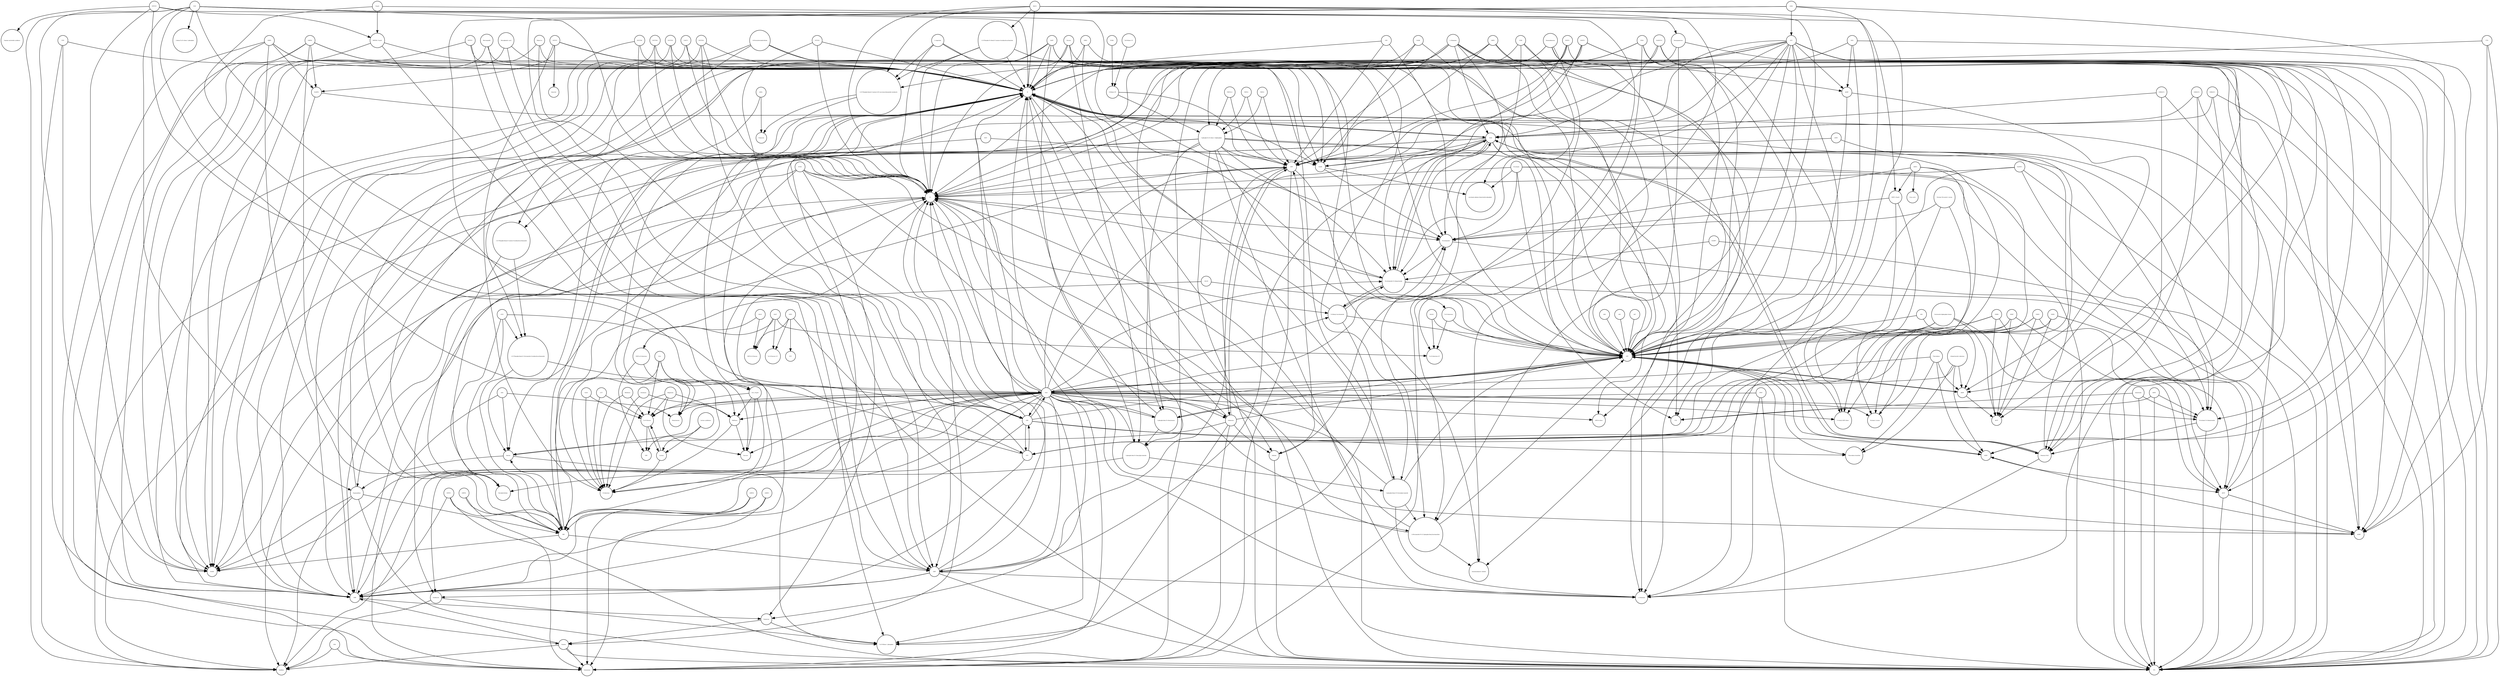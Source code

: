 strict digraph  {
IMPDH2 [annotation="", bipartite=0, cls=macromolecule, fontsize=4, label=IMPDH2, shape=circle];
"Guanine nucleotide synthesis" [annotation=urn_miriam_pubmed_1969416, bipartite=0, cls=phenotype, fontsize=4, label="Guanine nucleotide synthesis", shape=circle];
SIRT5 [annotation=urn_miriam_pubmed_17694089, bipartite=0, cls=macromolecule, fontsize=4, label=SIRT5, shape=circle];
"Urea cycle" [annotation="", bipartite=0, cls=phenotype, fontsize=4, label="Urea cycle", shape=circle];
"D-Ribose 5P" [annotation="urn_miriam_obo.chebi_CHEBI%3A78679|urn_miriam_pubchem.compound_439167", bipartite=0, cls="simple chemical", fontsize=4, label="D-Ribose 5P", shape=circle];
ENTPD4 [annotation="", bipartite=0, cls=macromolecule, fontsize=4, label=ENTPD4, shape=circle];
DCK [annotation="", bipartite=0, cls=macromolecule, fontsize=4, label=DCK, shape=circle];
GALM [annotation="", bipartite=0, cls=macromolecule, fontsize=4, label=GALM, shape=circle];
PRPS1L1 [annotation="", bipartite=0, cls=macromolecule, fontsize=4, label=PRPS1L1, shape=circle];
H [annotation="urn_miriam_obo.chebi_CHEBI%3A24636|urn_miriam_pubchem.compound_1038", bipartite=0, cls="simple chemical", fontsize=4, label=H, shape=circle];
"nicotinate-adenine dinucleotide phosphate" [annotation="urn_miriam_obo.chebi_CHEBI%3A75967|urn_miriam_pubchem.compound_71768143", bipartite=0, cls="simple chemical", fontsize=4, label="nicotinate-adenine dinucleotide phosphate", shape=circle];
UDP [annotation="urn_miriam_obo.chebi_CHEBI%3A17659|urn_miriam_pubchem.compound_6031", bipartite=0, cls="simple chemical", fontsize=4, label=UDP, shape=circle];
NAMPT [annotation="", bipartite=0, cls=macromolecule, fontsize=4, label=NAMPT, shape=circle];
Deoxyadenosine [annotation="urn_miriam_obo.chebi_CHEBI%3A17256|urn_miriam_pubchem.compound_13730", bipartite=0, cls="simple chemical", fontsize=4, label=Deoxyadenosine, shape=circle];
CD38 [annotation=urn_miriam_pubmed_16690024, bipartite=0, cls=macromolecule, fontsize=4, label=CD38, shape=circle];
Nicotinamide [annotation="urn_miriam_obo.chebi_CHEBI%3A17154|urn_miriam_pubchem.compound_936", bipartite=0, cls="simple chemical", fontsize=4, label=Nicotinamide, shape=circle];
"10-Formyltetrahydrofolate" [annotation="urn_miriam_obo.chebi_CHEBI%3A15637|urn_miriam_pubchem.compound_135450591", bipartite=0, cls="simple chemical", fontsize=4, label="10-Formyltetrahydrofolate", shape=circle];
dADP [annotation="urn_miriam_obo.chebi_CHEBI%3A16174|urn_miriam_pubchem.compound_188966", bipartite=0, cls="simple chemical", fontsize=4, label=dADP, shape=circle];
"O-Acetyl-ADP-ribose" [annotation="urn_miriam_obo.chebi_CHEBI%3A76279|urn_miriam_pubchem.compound_72193709", bipartite=0, cls="simple chemical", fontsize=4, label="O-Acetyl-ADP-ribose", shape=circle];
ENTPD5 [annotation="", bipartite=0, cls=macromolecule, fontsize=4, label=ENTPD5, shape=circle];
ADA [annotation="", bipartite=0, cls=macromolecule, fontsize=4, label=ADA, shape=circle];
ITPA [annotation="", bipartite=0, cls=macromolecule, fontsize=4, label=ITPA, shape=circle];
IMPDH2_Nsp14 [annotation="", bipartite=0, cls=complex, fontsize=4, label=IMPDH2_Nsp14, shape=circle];
Xanthosine [annotation="urn_miriam_obo.chebi_CHEBI%3A18107|urn_miriam_pubchem.compound_64959", bipartite=0, cls="simple chemical", fontsize=4, label=Xanthosine, shape=circle];
"UDP-Î±-D-Glucose" [annotation="urn_miriam_obo.chebi_CHEBI%3A46229|urn_miriam_pubchem.compound_8629", bipartite=0, cls="simple chemical", fontsize=4, label="UDP-Î±-D-Glucose", shape=circle];
"Î±-D-Galactose-1P" [annotation="urn_miriam_obo.chebi_CHEBI%3A17973|urn_miriam_pubchem.compound_123912", bipartite=0, cls="simple chemical", fontsize=4, label="Î±-D-Galactose-1P", shape=circle];
NMNAT3 [annotation=urn_miriam_pubmed_17402747, bipartite=0, cls=macromolecule, fontsize=4, label=NMNAT3, shape=circle];
PFAS [annotation="", bipartite=0, cls=macromolecule, fontsize=4, label=PFAS, shape=circle];
NME3 [annotation="", bipartite=0, cls=macromolecule, fontsize=4, label=NME3, shape=circle];
"1-(5'-Phosphoribosyl)-5-amino-4-(N-succinocarboxamide)-imidazole" [annotation="urn_miriam_obo.chebi_CHEBI%3A18319|urn_miriam_pubchem.compound_160666", bipartite=0, cls="simple chemical", fontsize=4, label="1-(5'-Phosphoribosyl)-5-amino-4-(N-succinocarboxamide)-imidazole", shape=circle];
GMPR2 [annotation="", bipartite=0, cls=macromolecule, fontsize=4, label=GMPR2, shape=circle];
NRK1 [annotation="", bipartite=0, cls=macromolecule, fontsize=4, label=NRK1, shape=circle];
PNP [annotation="", bipartite=0, cls=macromolecule, fontsize=4, label=PNP, shape=circle];
NME5 [annotation="", bipartite=0, cls=macromolecule, fontsize=4, label=NME5, shape=circle];
H2O [annotation="urn_miriam_obo.chebi_CHEBI%3A15377|urn_miriam_pubchem.compound_962", bipartite=0, cls="simple chemical", fontsize=4, label=H2O, shape=circle];
ATIC [annotation="", bipartite=0, cls=macromolecule, fontsize=4, label=ATIC, shape=circle];
"ribonucleoside reductase" [annotation="", bipartite=0, cls=complex, fontsize=4, label="ribonucleoside reductase", shape=circle];
"2-(Formamido)-N1-(5'-phosphoribosyl)acetamidine" [annotation="urn_miriam_pubchem.compound_5462266", bipartite=0, cls="simple chemical", fontsize=4, label="2-(Formamido)-N1-(5'-phosphoribosyl)acetamidine", shape=circle];
AK8 [annotation="", bipartite=0, cls=macromolecule, fontsize=4, label=AK8, shape=circle];
NT5E [annotation=urn_miriam_pubmed_2848759, bipartite=0, cls=macromolecule, fontsize=4, label=NT5E, shape=circle];
Guanine [annotation="urn_miriam_obo.chebi_CHEBI%3A16235|urn_miriam_pubchem.compound_135398634", bipartite=0, cls="simple chemical", fontsize=4, label=Guanine, shape=circle];
ATP [annotation="urn_miriam_obo.chebi_CHEBI%3A15422|urn_miriam_pubchem.compound_5957", bipartite=0, cls="simple chemical", fontsize=4, label=ATP, shape=circle];
Quinolinate [annotation="urn_miriam_obo.chebi_CHEBI%3A16675|urn_miriam_pubchem.compound_1066", bipartite=0, cls="simple chemical", fontsize=4, label=Quinolinate, shape=circle];
ADSL [annotation="", bipartite=0, cls=macromolecule, fontsize=4, label=ADSL, shape=circle];
Nicotinate [annotation="urn_miriam_obo.chebi_CHEBI%3A32544|urn_miriam_pubchem.compound_937", bipartite=0, cls="simple chemical", fontsize=4, label=Nicotinate, shape=circle];
AMPD3 [annotation="", bipartite=0, cls=macromolecule, fontsize=4, label=AMPD3, shape=circle];
HPRT1 [annotation="", bipartite=0, cls=macromolecule, fontsize=4, label=HPRT1, shape=circle];
GDP [annotation="urn_miriam_obo.chebi_CHEBI%3A17552|urn_miriam_pubchem.compound_135398619", bipartite=0, cls="simple chemical", fontsize=4, label=GDP, shape=circle];
"ADP-D-ribose" [annotation="urn_miriam_obo.chebi_CHEBI%3A16960|urn_miriam_pubchem.compound_33576", bipartite=0, cls="simple chemical", fontsize=4, label="ADP-D-ribose", shape=circle];
NADK [annotation="", bipartite=0, cls=macromolecule, fontsize=4, label=NADK, shape=circle];
"Î±-D-Ribose 1-phosphate" [annotation="urn_miriam_obo.chebi_CHEBI%3A16300|urn_miriam_pubchem.compound_439236", bipartite=0, cls="simple chemical", fontsize=4, label="Î±-D-Ribose 1-phosphate", shape=circle];
Pi [annotation="urn_miriam_obo.chebi_CHEBI%3A18367|urn_miriam_pubchem.compound_1061", bipartite=0, cls="simple chemical", fontsize=4, label=Pi, shape=circle];
AK1 [annotation="", bipartite=0, cls=macromolecule, fontsize=4, label=AK1, shape=circle];
NAD [annotation="urn_miriam_obo.chebi_CHEBI%3A15846|urn_miriam_pubchem.compound_5892", bipartite=0, cls="simple chemical", fontsize=4, label=NAD, shape=circle];
GLA_Nsp14 [annotation="", bipartite=0, cls=complex, fontsize=4, label=GLA_Nsp14, shape=circle];
GUK1 [annotation=urn_miriam_pubmed_8663313, bipartite=0, cls=macromolecule, fontsize=4, label=GUK1, shape=circle];
"Nicotinate D-ribonucleotide" [annotation="urn_miriam_obo.chebi_CHEBI%3A15763|urn_miriam_pubchem.compound_121992", bipartite=0, cls="simple chemical", fontsize=4, label="Nicotinate D-ribonucleotide", shape=circle];
Inosine [annotation="urn_miriam_obo.chebi_CHEBI%3A17596|urn_miriam_pubchem.compound_35398641", bipartite=0, cls="simple chemical", fontsize=4, label=Inosine, shape=circle];
NADP [annotation="urn_miriam_obo.chebi_CHEBI%3A18009|urn_miriam_pubchem.compound_5886", bipartite=0, cls="simple chemical", fontsize=4, label=NADP, shape=circle];
"Nicotinamide D-ribonucleotide" [annotation="urn_miriam_obo.chebi_CHEBI%3A16171|urn_miriam_pubchem.compound_14180", bipartite=0, cls="simple chemical", fontsize=4, label="Nicotinamide D-ribonucleotide", shape=circle];
UGP2 [annotation="", bipartite=0, cls=macromolecule, fontsize=4, label=UGP2, shape=circle];
"Histone-L-lysine" [annotation="urn_miriam_obo.chebi_CHEBI%3A5738|urn_miriam_pubchem.substance_5447|urn_miriam_pubchem.substance_223439948", bipartite=0, cls="simple chemical", fontsize=4, label="Histone-L-lysine", shape=circle];
NNT [annotation="", bipartite=0, cls=macromolecule, fontsize=4, label=NNT, shape=circle];
IMPDH1 [annotation="", bipartite=0, cls=macromolecule, fontsize=4, label=IMPDH1, shape=circle];
AK5 [annotation="", bipartite=0, cls=macromolecule, fontsize=4, label=AK5, shape=circle];
UTP [annotation="urn_miriam_obo.chebi_CHEBI%3A15713|urn_miriam_pubchem.compound_6133", bipartite=0, cls="simple chemical", fontsize=4, label=UTP, shape=circle];
"D-Galactose" [annotation="urn_miriam_obo.chebi_CHEBI%3A27667|urn_miriam_pubchem.compound_439353", bipartite=0, cls="simple chemical", fontsize=4, label="D-Galactose", shape=circle];
NADSYN1 [annotation=urn_miriam_pubmed_12547821, bipartite=0, cls=macromolecule, fontsize=4, label=NADSYN1, shape=circle];
Merimepodib [annotation="urn_miriam_pubmed_10878288|urn_miriam_pubchem.compound_53241", bipartite=0, cls="simple chemical", fontsize=4, label=Merimepodib, shape=circle];
AKR1B1 [annotation="", bipartite=0, cls=macromolecule, fontsize=4, label=AKR1B1, shape=circle];
"Mycophenolic acid" [annotation="urn_miriam_pubmed_5799033|urn_miriam_obo.chebi_CHEBI%3A168396|urn_miriam_pubchem.compound_446541", bipartite=0, cls="simple chemical", fontsize=4, label="Mycophenolic acid", shape=circle];
CANT1 [annotation="", bipartite=0, cls=macromolecule, fontsize=4, label=CANT1, shape=circle];
Thioredoxin [annotation="urn_miriam_obo.chebi_CHEBI%3A15033|urn_miriam_pubchem.substance_223441017|urn_miriam_pubchem.substance_3635", bipartite=0, cls="simple chemical", fontsize=4, label=Thioredoxin, shape=circle];
GTP [annotation="urn_miriam_obo.chebi_CHEBI%3A15996|urn_miriam_pubchem.compound_35398633", bipartite=0, cls="simple chemical", fontsize=4, label=GTP, shape=circle];
"Histone N6-acetyl-L-lysine" [annotation="urn_miriam_pubchem.substance_5094", bipartite=0, cls="simple chemical", fontsize=4, label="Histone N6-acetyl-L-lysine", shape=circle];
"lactose synthetase" [annotation="", bipartite=0, cls=complex, fontsize=4, label="lactose synthetase", shape=circle];
Sucrose [annotation="urn_miriam_obo.chebi_CHEBI%3A17992|urn_miriam_pubchem.compound_5988", bipartite=0, cls="simple chemical", fontsize=4, label=Sucrose, shape=circle];
AMDP2 [annotation="", bipartite=0, cls=macromolecule, fontsize=4, label=AMDP2, shape=circle];
GART [annotation="", bipartite=0, cls=macromolecule, fontsize=4, label=GART, shape=circle];
NADPH [annotation="urn_miriam_obo.chebi_CHEBI%3A16474|urn_miriam_pubchem.compound_5884", bipartite=0, cls="simple chemical", fontsize=4, label=NADPH, shape=circle];
QPRT [annotation="", bipartite=0, cls=macromolecule, fontsize=4, label=QPRT, shape=circle];
AK7 [annotation="", bipartite=0, cls=macromolecule, fontsize=4, label=AK7, shape=circle];
"Î±-D-Glucose-1-P" [annotation="urn_miriam_obo.chebi_CHEBI%3A29042|urn_miriam_pubchem.compound_439165", bipartite=0, cls="simple chemical", fontsize=4, label="Î±-D-Glucose-1-P", shape=circle];
"5-phospho-beta-D-ribosylamine" [annotation="urn_miriam_obo.chebi_CHEBI%3A37737|urn_miriam_pubchem.compound_439905", bipartite=0, cls="simple chemical", fontsize=4, label="5-phospho-beta-D-ribosylamine", shape=circle];
GALK1 [annotation="", bipartite=0, cls=macromolecule, fontsize=4, label=GALK1, shape=circle];
NADH [annotation="urn_miriam_obo.chebi_CHEBI%3A16908|urn_miriam_pubchem.compound_439153", bipartite=0, cls="simple chemical", fontsize=4, label=NADH, shape=circle];
ENTPD6 [annotation="", bipartite=0, cls=macromolecule, fontsize=4, label=ENTPD6, shape=circle];
"UDP-Î±-D-Galactose" [annotation="urn_miriam_obo.chebi_CHEBI%3A66914|urn_miriam_pubchem.compound_18068", bipartite=0, cls="simple chemical", fontsize=4, label="UDP-Î±-D-Galactose", shape=circle];
CO2 [annotation="urn_miriam_obo.chebi_CHEBI%3A16526|urn_miriam_pubchem.compound_280", bipartite=0, cls="simple chemical", fontsize=4, label=CO2, shape=circle];
Migalastat [annotation="urn_miriam_pubmed_10866822|urn_miriam_obo.chebi_CHEBI%3A135923|urn_miriam_pubchem.compound_176077", bipartite=0, cls="simple chemical", fontsize=4, label=Migalastat, shape=circle];
PRPS2 [annotation="", bipartite=0, cls=macromolecule, fontsize=4, label=PRPS2, shape=circle];
NMNAT2 [annotation=urn_miriam_pubmed_12359228, bipartite=0, cls=macromolecule, fontsize=4, label=NMNAT2, shape=circle];
"Aminoimidazole ribotide" [annotation="urn_miriam_obo.chebi_CHEBI%3A138560|urn_miriam_pubchem.compound_161500", bipartite=0, cls="simple chemical", fontsize=4, label="Aminoimidazole ribotide", shape=circle];
Xanthine [annotation="urn_miriam_obo.chebi_CHEBI%3A15318|urn_miriam_pubchem.compound_1188", bipartite=0, cls="simple chemical", fontsize=4, label=Xanthine, shape=circle];
NMNAT1 [annotation=urn_miriam_pubmed_12359228, bipartite=0, cls=macromolecule, fontsize=4, label=NMNAT1, shape=circle];
"L-Glutamine" [annotation="urn_miriam_obo.chebi_CHEBI%3A18050|urn_miriam_pubchem.compound_5961", bipartite=0, cls="simple chemical", fontsize=4, label="L-Glutamine", shape=circle];
PAICS [annotation="", bipartite=0, cls=macromolecule, fontsize=4, label=PAICS, shape=circle];
Ribavirin [annotation="urn_miriam_pubmed_22555152|urn_miriam_obo.chebi_CHEBI%3A63580|urn_miriam_pubchem.compound_37542", bipartite=0, cls="simple chemical", fontsize=4, label=Ribavirin, shape=circle];
ADP [annotation="urn_miriam_obo.chebi_CHEBI%3A16761|urn_miriam_pubchem.compound_6022", bipartite=0, cls="simple chemical", fontsize=4, label=ADP, shape=circle];
GMPS [annotation=urn_miriam_pubmed_8089153, bipartite=0, cls=macromolecule, fontsize=4, label=GMPS, shape=circle];
"5-phospho-beta-D-ribosylglycinamide" [annotation="urn_miriam_obo.chebi_CHEBI%3A143788|urn_miriam_pubchem.compound_129630972", bipartite=0, cls="simple chemical", fontsize=4, label="5-phospho-beta-D-ribosylglycinamide", shape=circle];
IMP [annotation="urn_miriam_obo.chebi_CHEBI%3A17202|urn_miriam_pubchem.compound_135398640", bipartite=0, cls="simple chemical", fontsize=4, label=IMP, shape=circle];
ENPP3 [annotation="", bipartite=0, cls=macromolecule, fontsize=4, label=ENPP3, shape=circle];
Guanosine [annotation="urn_miriam_obo.chebi_CHEBI%3A16750|urn_miriam_pubchem.compound_135398635", bipartite=0, cls="simple chemical", fontsize=4, label=Guanosine, shape=circle];
PRPS1 [annotation="", bipartite=0, cls=macromolecule, fontsize=4, label=PRPS1, shape=circle];
PPAT [annotation="", bipartite=0, cls=macromolecule, fontsize=4, label=PPAT, shape=circle];
ADK [annotation="", bipartite=0, cls=macromolecule, fontsize=4, label=ADK, shape=circle];
GDA [annotation="", bipartite=0, cls=macromolecule, fontsize=4, label=GDA, shape=circle];
Adenine [annotation="urn_miriam_obo.chebi_CHEBI%3A16708|urn_miriam_pubchem.compound_190", bipartite=0, cls="simple chemical", fontsize=4, label=Adenine, shape=circle];
Nsp14 [annotation="urn_miriam_doi_10.1101%2F2020.03.22.002386|urn_miriam_ncbiprotein_YP_009725309", bipartite=0, cls=macromolecule, fontsize=4, label=Nsp14, shape=circle];
"1-(5-Phospho-D-ribosyl)-5-amino-4-imidazolecarboxylate" [annotation="urn_miriam_obo.chebi_CHEBI%3A28413|urn_miriam_pubchem.compound_165388", bipartite=0, cls="simple chemical", fontsize=4, label="1-(5-Phospho-D-ribosyl)-5-amino-4-imidazolecarboxylate", shape=circle];
GALE [annotation="", bipartite=0, cls=macromolecule, fontsize=4, label=GALE, shape=circle];
"1-(5'-Phosphoribosyl)-5-formamido-4-imidazolecarboxamide" [annotation="urn_miriam_obo.chebi_CHEBI%3A18381|urn_miriam_pubchem.compound_166760", bipartite=0, cls="simple chemical", fontsize=4, label="1-(5'-Phosphoribosyl)-5-formamido-4-imidazolecarboxamide", shape=circle];
"Î±D-Ribose 1P" [annotation="urn_miriam_obo.chebi_CHEBI%3A16300|urn_miriam_pubchem.compound_439236", bipartite=0, cls="simple chemical", fontsize=4, label="Î±D-Ribose 1P", shape=circle];
Deoxyguanosine [annotation="urn_miriam_obo.chebi_CHEBI%3A17172|urn_miriam_pubchem.compound_135398592", bipartite=0, cls="simple chemical", fontsize=4, label=Deoxyguanosine, shape=circle];
GLB1 [annotation="", bipartite=0, cls=macromolecule, fontsize=4, label=GLB1, shape=circle];
Lactose [annotation="urn_miriam_obo.chebi_CHEBI%3A17716|urn_miriam_pubchem.compound_440995", bipartite=0, cls="simple chemical", fontsize=4, label=Lactose, shape=circle];
GALT [annotation="", bipartite=0, cls=macromolecule, fontsize=4, label=GALT, shape=circle];
"Nucleoside diphosphate kinase" [annotation="", bipartite=0, cls=complex, fontsize=4, label="Nucleoside diphosphate kinase", shape=circle];
Hypoxanthine [annotation="urn_miriam_obo.chebi_CHEBI%3A17368|urn_miriam_pubchem.compound_135398638", bipartite=0, cls="simple chemical", fontsize=4, label=Hypoxanthine, shape=circle];
Adenosine [annotation="urn_miriam_obo.chebi_CHEBI%3A16335|urn_miriam_pubchem.compound_60961", bipartite=0, cls="simple chemical", fontsize=4, label=Adenosine, shape=circle];
dAMP [annotation="urn_miriam_obo.chebi_CHEBI%3A17713|urn_miriam_pubchem.compound_12599", bipartite=0, cls="simple chemical", fontsize=4, label=dAMP, shape=circle];
PGM2 [annotation="", bipartite=0, cls=macromolecule, fontsize=4, label=PGM2, shape=circle];
PPi [annotation="urn_miriam_obo.chebi_CHEBI%3A18361|urn_miriam_pubchem.compound_644102", bipartite=0, cls="simple chemical", fontsize=4, label=PPi, shape=circle];
XMP [annotation="urn_miriam_obo.chebi_CHEBI%3A15652|urn_miriam_pubchem.compound_73323", bipartite=0, cls="simple chemical", fontsize=4, label=XMP, shape=circle];
GMP [annotation="urn_miriam_obo.chebi_CHEBI%3A17345|urn_miriam_pubchem.compound_135398631", bipartite=0, cls="simple chemical", fontsize=4, label=GMP, shape=circle];
dGDP [annotation="urn_miriam_obo.chebi_CHEBI%3A28862|urn_miriam_pubchem.compound_135398595", bipartite=0, cls="simple chemical", fontsize=4, label=dGDP, shape=circle];
"2-deoxy-Î±-D-ribose 1-phosphate" [annotation="urn_miriam_obo.chebi_CHEBI%3A28542|urn_miriam_pubchem.compound_439287", bipartite=0, cls="simple chemical", fontsize=4, label="2-deoxy-Î±-D-ribose 1-phosphate", shape=circle];
NAPRT1 [annotation="", bipartite=0, cls=macromolecule, fontsize=4, label=NAPRT1, shape=circle];
"5-phospho-Î±-D-ribose 1-diphosphate" [annotation="urn_miriam_obo.chebi_CHEBI%3A17111|urn_miriam_pubchem.compound_7339", bipartite=0, cls="simple chemical", fontsize=4, label="5-phospho-Î±-D-ribose 1-diphosphate", shape=circle];
Fumarate [annotation="urn_miriam_obo.chebi_CHEBI%3A29806|urn_miriam_pubchem.compound_5460307", bipartite=0, cls="simple chemical", fontsize=4, label=Fumarate, shape=circle];
ENTPD2 [annotation="", bipartite=0, cls=macromolecule, fontsize=4, label=ENTPD2, shape=circle];
NME6 [annotation="", bipartite=0, cls=macromolecule, fontsize=4, label=NME6, shape=circle];
APRT [annotation="", bipartite=0, cls=macromolecule, fontsize=4, label=APRT, shape=circle];
Stachyose [annotation="urn_miriam_obo.chebi_CHEBI%3A17164|urn_miriam_pubchem.compound_439531", bipartite=0, cls="simple chemical", fontsize=4, label=Stachyose, shape=circle];
"Î±-D-Galactose" [annotation="urn_miriam_obo.chebi_CHEBI%3A28061|urn_miriam_pubchem.compound_439357", bipartite=0, cls="simple chemical", fontsize=4, label="Î±-D-Galactose", shape=circle];
GMPR [annotation="", bipartite=0, cls=macromolecule, fontsize=4, label=GMPR, shape=circle];
"Deamino-NAD" [annotation="urn_miriam_obo.chebi_CHEBI%3A18304|urn_miriam_pubchem.compound_135421870", bipartite=0, cls="simple chemical", fontsize=4, label="Deamino-NAD", shape=circle];
"5-phosphoribosyl-N-formylglycinamide" [annotation="urn_miriam_pubchem.compound_129652037", bipartite=0, cls="simple chemical", fontsize=4, label="5-phosphoribosyl-N-formylglycinamide", shape=circle];
dGMP [annotation="urn_miriam_obo.chebi_CHEBI%3A16192|urn_miriam_pubchem.compound_135398597", bipartite=0, cls="simple chemical", fontsize=4, label=dGMP, shape=circle];
"Thioredoxin disulfide" [annotation="urn_miriam_obo.chebi_CHEBI%3A18191|urn_miriam_pubchem.substance_11533266|urn_miriam_pubchem.substance_3636", bipartite=0, cls="simple chemical", fontsize=4, label="Thioredoxin disulfide", shape=circle];
Raffinose [annotation="urn_miriam_obo.chebi_CHEBI%3A16634|urn_miriam_pubchem.compound_439242", bipartite=0, cls="simple chemical", fontsize=4, label=Raffinose, shape=circle];
"Î±-D-Glucose" [annotation="urn_miriam_obo.chebi_CHEBI%3A28102|urn_miriam_pubchem.compound_79025", bipartite=0, cls="simple chemical", fontsize=4, label="Î±-D-Glucose", shape=circle];
AMP [annotation="urn_miriam_obo.chebi_CHEBI%3A16027|urn_miriam_pubchem.compound_6083", bipartite=0, cls="simple chemical", fontsize=4, label=AMP, shape=circle];
GLA [annotation="", bipartite=0, cls=macromolecule, fontsize=4, label=GLA, shape=circle];
"L-Aspartate" [annotation="urn_miriam_obo.chebi_CHEBI%3A17053|urn_miriam_pubchem.compound_5960", bipartite=0, cls="simple chemical", fontsize=4, label="L-Aspartate", shape=circle];
"N-Ribosyl-nicotinamide" [annotation="urn_miriam_obo.chebi_CHEBI%3A15927|urn_miriam_pubchem.compound_439924", bipartite=0, cls="simple chemical", fontsize=4, label="N-Ribosyl-nicotinamide", shape=circle];
NME7 [annotation="", bipartite=0, cls=macromolecule, fontsize=4, label=NME7, shape=circle];
Ammonium [annotation="urn_miriam_obo.chebi_CHEBI%3A28938|urn_miriam_pubchem.compound_223", bipartite=0, cls="simple chemical", fontsize=4, label=Ammonium, shape=circle];
XDH [annotation="", bipartite=0, cls=macromolecule, fontsize=4, label=XDH, shape=circle];
Deoxyinosine [annotation="urn_miriam_obo.chebi_CHEBI%3A28997|urn_miriam_pubchem.compound_135398593", bipartite=0, cls="simple chemical", fontsize=4, label=Deoxyinosine, shape=circle];
"1-(5'-Phosphoribosyl)-5-amino-4-imidazolecarboxamide" [annotation="urn_miriam_obo.chebi_CHEBI%3A18406|urn_miriam_pubchem.compound_65110", bipartite=0, cls="simple chemical", fontsize=4, label="1-(5'-Phosphoribosyl)-5-amino-4-imidazolecarboxamide", shape=circle];
ENPP1 [annotation="", bipartite=0, cls=macromolecule, fontsize=4, label=ENPP1, shape=circle];
NTPCR [annotation="", bipartite=0, cls=macromolecule, fontsize=4, label=NTPCR, shape=circle];
"L-Glutamate" [annotation="urn_miriam_obo.chebi_CHEBI%3A16015|urn_miriam_pubchem.compound_33032", bipartite=0, cls="simple chemical", fontsize=4, label="L-Glutamate", shape=circle];
AMPD1 [annotation="", bipartite=0, cls=macromolecule, fontsize=4, label=AMPD1, shape=circle];
dATP [annotation="urn_miriam_obo.chebi_CHEBI%3A16284|urn_miriam_pubchem.compound_15993", bipartite=0, cls="simple chemical", fontsize=4, label=dATP, shape=circle];
Tetrahydrofolate [annotation="urn_miriam_obo.chebi_CHEBI%3A67016|urn_miriam_pubchem.compound_135444742", bipartite=0, cls="simple chemical", fontsize=4, label=Tetrahydrofolate, shape=circle];
SIRT5_Nsp14 [annotation="", bipartite=0, cls=complex, fontsize=4, label=SIRT5_Nsp14, shape=circle];
dGTP [annotation="urn_miriam_obo.chebi_CHEBI%3A16497|urn_miriam_pubchem.compound_135398599", bipartite=0, cls="simple chemical", fontsize=4, label=dGTP, shape=circle];
LCT [annotation="", bipartite=0, cls=macromolecule, fontsize=4, label=LCT, shape=circle];
Galacitol [annotation="urn_miriam_obo.chebi_CHEBI%3A16813|urn_miriam_pubchem.compound_11850", bipartite=0, cls="simple chemical", fontsize=4, label=Galacitol, shape=circle];
Melibiose [annotation="urn_miriam_obo.chebi_CHEBI%3A28053|urn_miriam_pubchem.compound_440658", bipartite=0, cls="simple chemical", fontsize=4, label=Melibiose, shape=circle];
Glycine [annotation="urn_miriam_obo.chebi_CHEBI%3A15428|urn_miriam_pubchem.compound_750", bipartite=0, cls="simple chemical", fontsize=4, label=Glycine, shape=circle];
IMPDH2 -> "Guanine nucleotide synthesis"  [annotation="", interaction_type=stimulation];
IMPDH2 -> NADH  [annotation="urn_miriam_doi_10.1101%2F2020.03.22.002386|urn_miriam_pubmed_22555152|urn_miriam_pubmed_5799033", interaction_type=catalysis];
IMPDH2 -> XMP  [annotation="urn_miriam_doi_10.1101%2F2020.03.22.002386|urn_miriam_pubmed_22555152|urn_miriam_pubmed_5799033", interaction_type=catalysis];
IMPDH2 -> H  [annotation="urn_miriam_doi_10.1101%2F2020.03.22.002386|urn_miriam_pubmed_22555152|urn_miriam_pubmed_5799033", interaction_type=catalysis];
IMPDH2 -> IMPDH2_Nsp14  [annotation="", interaction_type=production];
SIRT5 -> "Urea cycle"  [annotation="", interaction_type=stimulation];
SIRT5 -> "O-Acetyl-ADP-ribose"  [annotation="urn_miriam_pubmed_16756498|urn_miriam_kegg.reaction_R10633|urn_miriam_taxonomy_2697049", interaction_type=catalysis];
SIRT5 -> "Histone-L-lysine"  [annotation="urn_miriam_pubmed_16756498|urn_miriam_kegg.reaction_R10633|urn_miriam_taxonomy_2697049", interaction_type=catalysis];
SIRT5 -> Nicotinamide  [annotation="urn_miriam_pubmed_16756498|urn_miriam_kegg.reaction_R10633|urn_miriam_taxonomy_2697049", interaction_type=catalysis];
SIRT5 -> SIRT5_Nsp14  [annotation="", interaction_type=production];
"D-Ribose 5P" -> "5-phospho-Î±-D-ribose 1-diphosphate"  [annotation="", interaction_type=production];
"D-Ribose 5P" -> AMP  [annotation="", interaction_type=production];
ENTPD4 -> Pi  [annotation="urn_miriam_kegg.reaction_R00328", interaction_type=catalysis];
ENTPD4 -> GMP  [annotation="urn_miriam_kegg.reaction_R00328", interaction_type=catalysis];
ENTPD4 -> H  [annotation="urn_miriam_kegg.reaction_R00328", interaction_type=catalysis];
DCK -> ADP  [annotation="urn_miriam_kegg.reaction_R02089|urn_miriam_pubmed_5667299", interaction_type=catalysis];
DCK -> dGMP  [annotation="urn_miriam_kegg.reaction_R01967|urn_miriam_pubmed_6260206", interaction_type=catalysis];
DCK -> H  [annotation="urn_miriam_kegg.reaction_R02089|urn_miriam_pubmed_5667299", interaction_type=catalysis];
DCK -> dAMP  [annotation="urn_miriam_kegg.reaction_R02089|urn_miriam_pubmed_5667299", interaction_type=catalysis];
GALM -> "D-Galactose"  [annotation="urn_miriam_pubmed_9778377|urn_miriam_pubmed_15026423|urn_miriam_kegg.reaction_R10619", interaction_type=catalysis];
GALM -> "Î±-D-Galactose"  [annotation="urn_miriam_pubmed_9778377|urn_miriam_pubmed_15026423|urn_miriam_kegg.reaction_R10619", interaction_type=catalysis];
PRPS1L1 -> "5-phospho-Î±-D-ribose 1-diphosphate"  [annotation="urn_miriam_kegg.reaction_R01049|urn_miriam_pubmed_4306285", interaction_type=catalysis];
PRPS1L1 -> AMP  [annotation="urn_miriam_kegg.reaction_R01049|urn_miriam_pubmed_4306285", interaction_type=catalysis];
H -> IMP  [annotation="", interaction_type=production];
H -> Ammonium  [annotation="", interaction_type=production];
H -> CO2  [annotation="", interaction_type=production];
H -> PPi  [annotation="", interaction_type=production];
H -> "Nicotinate D-ribonucleotide"  [annotation="", interaction_type=production];
H -> NAD  [annotation="", interaction_type=production];
H -> "Deamino-NAD"  [annotation="", interaction_type=production];
H -> Inosine  [annotation="", interaction_type=production];
H -> Xanthine  [annotation="", interaction_type=production];
H -> Deoxyinosine  [annotation="", interaction_type=production];
NAMPT -> "Nicotinamide D-ribonucleotide"  [annotation=urn_miriam_pubmed_13416279, interaction_type=catalysis];
NAMPT -> PPi  [annotation=urn_miriam_pubmed_13416279, interaction_type=catalysis];
Deoxyadenosine -> dAMP  [annotation="", interaction_type=production];
Deoxyadenosine -> ADP  [annotation="", interaction_type=production];
Deoxyadenosine -> H  [annotation="", interaction_type=production];
Deoxyadenosine -> Ammonium  [annotation="", interaction_type=production];
Deoxyadenosine -> Deoxyinosine  [annotation="", interaction_type=production];
CD38 -> H  [annotation="urn_miriam_pubmed_11866528|urn_miriam_kegg.reaction_R00102", interaction_type=catalysis];
CD38 -> "ADP-D-ribose"  [annotation="urn_miriam_pubmed_11866528|urn_miriam_kegg.reaction_R00102", interaction_type=catalysis];
CD38 -> Nicotinamide  [annotation="urn_miriam_pubmed_11829748|urn_miriam_kegg.reaction_R00119", interaction_type=catalysis];
CD38 -> "nicotinate-adenine dinucleotide phosphate"  [annotation="urn_miriam_pubmed_11829748|urn_miriam_kegg.reaction_R00119", interaction_type=catalysis];
Nicotinamide -> "Nicotinamide D-ribonucleotide"  [annotation="", interaction_type=production];
Nicotinamide -> PPi  [annotation="", interaction_type=production];
"10-Formyltetrahydrofolate" -> Tetrahydrofolate  [annotation="", interaction_type=production];
"10-Formyltetrahydrofolate" -> "1-(5'-Phosphoribosyl)-5-formamido-4-imidazolecarboxamide"  [annotation="", interaction_type=production];
"10-Formyltetrahydrofolate" -> "5-phosphoribosyl-N-formylglycinamide"  [annotation="", interaction_type=production];
"10-Formyltetrahydrofolate" -> H  [annotation="", interaction_type=production];
dADP -> dATP  [annotation="", interaction_type=production];
dADP -> ADP  [annotation="", interaction_type=production];
ENTPD5 -> Pi  [annotation="urn_miriam_kegg.reaction_R00328", interaction_type=catalysis];
ENTPD5 -> GMP  [annotation="urn_miriam_kegg.reaction_R00328", interaction_type=catalysis];
ENTPD5 -> H  [annotation="urn_miriam_kegg.reaction_R00328", interaction_type=catalysis];
ADA -> Inosine  [annotation="urn_miriam_kegg.reaction_R01560|urn_miriam_pubmed_14927650", interaction_type=catalysis];
ADA -> Ammonium  [annotation="urn_miriam_kegg.reaction_R02556|urn_miriam_pubmed_14927650", interaction_type=catalysis];
ADA -> Deoxyinosine  [annotation="urn_miriam_kegg.reaction_R02556|urn_miriam_pubmed_14927650", interaction_type=catalysis];
ITPA -> dGMP  [annotation="urn_miriam_kegg.reaction_R01855|urn_miriam_pubmed_4310599", interaction_type=catalysis];
ITPA -> PPi  [annotation="urn_miriam_kegg.reaction_R01855|urn_miriam_pubmed_4310599", interaction_type=catalysis];
ITPA -> H  [annotation="urn_miriam_kegg.reaction_R01855|urn_miriam_pubmed_4310599", interaction_type=catalysis];
IMPDH2_Nsp14 -> NADH  [annotation="urn_miriam_doi_10.1101%2F2020.03.22.002386|urn_miriam_pubmed_22555152|urn_miriam_pubmed_5799033", interaction_type=modulation];
IMPDH2_Nsp14 -> XMP  [annotation="urn_miriam_doi_10.1101%2F2020.03.22.002386|urn_miriam_pubmed_22555152|urn_miriam_pubmed_5799033", interaction_type=modulation];
IMPDH2_Nsp14 -> H  [annotation="urn_miriam_doi_10.1101%2F2020.03.22.002386|urn_miriam_pubmed_22555152|urn_miriam_pubmed_5799033", interaction_type=modulation];
Xanthosine -> "Î±-D-Ribose 1-phosphate"  [annotation="", interaction_type=production];
Xanthosine -> Xanthine  [annotation="", interaction_type=production];
NMNAT3 -> PPi  [annotation="urn_miriam_kegg.reaction_R00137|urn_miriam_pubmed_13684981", interaction_type=catalysis];
NMNAT3 -> "Deamino-NAD"  [annotation="urn_miriam_pubmed_13717628|urn_miriam_kegg.reaction_R03005", interaction_type=catalysis];
NMNAT3 -> NAD  [annotation="urn_miriam_kegg.reaction_R00137|urn_miriam_pubmed_13684981", interaction_type=catalysis];
PFAS -> Pi  [annotation="urn_miriam_kegg.reaction_R04463|urn_miriam_pubmed_13416226", interaction_type=catalysis];
PFAS -> ADP  [annotation="urn_miriam_kegg.reaction_R04463|urn_miriam_pubmed_13416226", interaction_type=catalysis];
PFAS -> H  [annotation="urn_miriam_kegg.reaction_R04463|urn_miriam_pubmed_13416226", interaction_type=catalysis];
PFAS -> "L-Glutamate"  [annotation="urn_miriam_kegg.reaction_R04463|urn_miriam_pubmed_13416226", interaction_type=catalysis];
PFAS -> "2-(Formamido)-N1-(5'-phosphoribosyl)acetamidine"  [annotation="urn_miriam_kegg.reaction_R04463|urn_miriam_pubmed_13416226", interaction_type=catalysis];
NME3 -> dATP  [annotation="urn_miriam_kegg.reaction_R01137|urn_miriam_pubmed_13211603", interaction_type=catalysis];
NME3 -> ADP  [annotation="urn_miriam_pubmed_13363863|urn_miriam_kegg.reaction_R01857", interaction_type=catalysis];
NME3 -> GTP  [annotation="urn_miriam_kegg.reaction_R00330|urn_miriam_pubmed_13363863", interaction_type=catalysis];
NME3 -> dGTP  [annotation="urn_miriam_pubmed_13363863|urn_miriam_kegg.reaction_R01857", interaction_type=catalysis];
"1-(5'-Phosphoribosyl)-5-amino-4-(N-succinocarboxamide)-imidazole" -> Fumarate  [annotation="", interaction_type=production];
"1-(5'-Phosphoribosyl)-5-amino-4-(N-succinocarboxamide)-imidazole" -> "1-(5'-Phosphoribosyl)-5-amino-4-imidazolecarboxamide"  [annotation="", interaction_type=production];
GMPR2 -> NADP  [annotation="", interaction_type=catalysis];
GMPR2 -> IMP  [annotation="", interaction_type=catalysis];
GMPR2 -> Ammonium  [annotation="", interaction_type=catalysis];
GMPR2 -> H  [annotation="", interaction_type=catalysis];
GMPR2 -> GMP  [annotation="", interaction_type=catalysis];
GMPR2 -> NADPH  [annotation="", interaction_type=catalysis];
NRK1 -> "Nicotinamide D-ribonucleotide"  [annotation="urn_miriam_kegg.reaction_R02324|urn_miriam_pubmed_14907738", interaction_type=catalysis];
NRK1 -> ADP  [annotation="urn_miriam_kegg.reaction_R02324|urn_miriam_pubmed_14907738", interaction_type=catalysis];
NRK1 -> H  [annotation="urn_miriam_kegg.reaction_R02324|urn_miriam_pubmed_14907738", interaction_type=catalysis];
PNP -> "Î±-D-Ribose 1-phosphate"  [annotation="urn_miriam_kegg.reaction_R01561|urn_miriam_pubmed_13405917", interaction_type=catalysis];
PNP -> Guanine  [annotation="urn_miriam_kegg.reaction_R01969|urn_miriam_pubmed_5768862", interaction_type=catalysis];
PNP -> Nicotinamide  [annotation="urn_miriam_kegg.reaction_R02294", interaction_type=catalysis];
PNP -> Pi  [annotation="urn_miriam_kegg.reaction_R02748|urn_miriam_pubmed_13405917", interaction_type=catalysis];
PNP -> Deoxyguanosine  [annotation="urn_miriam_kegg.reaction_R01969|urn_miriam_pubmed_5768862", interaction_type=catalysis];
PNP -> "2-deoxy-Î±-D-ribose 1-phosphate"  [annotation="urn_miriam_kegg.reaction_R02748|urn_miriam_pubmed_13405917", interaction_type=catalysis];
PNP -> Xanthine  [annotation="urn_miriam_pubmed_13405917|urn_miriam_kegg.reaction_R02297", interaction_type=catalysis];
PNP -> Hypoxanthine  [annotation="urn_miriam_kegg.reaction_R02748|urn_miriam_pubmed_13405917", interaction_type=catalysis];
PNP -> Deoxyinosine  [annotation="urn_miriam_kegg.reaction_R02748|urn_miriam_pubmed_13405917", interaction_type=catalysis];
PNP -> Adenine  [annotation="urn_miriam_kegg.reaction_R01561|urn_miriam_pubmed_13405917", interaction_type=catalysis];
NME5 -> dATP  [annotation="urn_miriam_kegg.reaction_R01137|urn_miriam_pubmed_13211603", interaction_type=catalysis];
NME5 -> ADP  [annotation="urn_miriam_pubmed_13363863|urn_miriam_kegg.reaction_R01857", interaction_type=catalysis];
NME5 -> GTP  [annotation="urn_miriam_kegg.reaction_R00330|urn_miriam_pubmed_13363863", interaction_type=catalysis];
NME5 -> dGTP  [annotation="urn_miriam_pubmed_13363863|urn_miriam_kegg.reaction_R01857", interaction_type=catalysis];
H2O -> "D-Galactose"  [annotation="", interaction_type=production];
H2O -> Raffinose  [annotation="", interaction_type=production];
H2O -> Adenosine  [annotation="", interaction_type=production];
H2O -> Pi  [annotation="", interaction_type=production];
H2O -> Inosine  [annotation="", interaction_type=production];
H2O -> Guanosine  [annotation="", interaction_type=production];
H2O -> Ammonium  [annotation="", interaction_type=production];
H2O -> Sucrose  [annotation="", interaction_type=production];
H2O -> H  [annotation="", interaction_type=production];
H2O -> Nicotinamide  [annotation="", interaction_type=production];
H2O -> "ADP-D-ribose"  [annotation="", interaction_type=production];
H2O -> Deoxyinosine  [annotation="", interaction_type=production];
H2O -> ADP  [annotation="", interaction_type=production];
H2O -> "L-Glutamate"  [annotation="", interaction_type=production];
H2O -> "2-(Formamido)-N1-(5'-phosphoribosyl)acetamidine"  [annotation="", interaction_type=production];
H2O -> NADH  [annotation="", interaction_type=production];
H2O -> XMP  [annotation="", interaction_type=production];
H2O -> "N-Ribosyl-nicotinamide"  [annotation="", interaction_type=production];
H2O -> PPi  [annotation="", interaction_type=production];
H2O -> "5-phospho-beta-D-ribosylamine"  [annotation="", interaction_type=production];
H2O -> Xanthine  [annotation="", interaction_type=production];
H2O -> GMP  [annotation="", interaction_type=production];
H2O -> GDP  [annotation="", interaction_type=production];
H2O -> "Î±-D-Glucose"  [annotation="", interaction_type=production];
H2O -> AMP  [annotation="", interaction_type=production];
H2O -> NAD  [annotation="", interaction_type=production];
H2O -> Xanthosine  [annotation="", interaction_type=production];
H2O -> IMP  [annotation="", interaction_type=production];
H2O -> dGMP  [annotation="", interaction_type=production];
H2O -> "Histone-L-lysine"  [annotation="", interaction_type=production];
H2O -> "O-Acetyl-ADP-ribose"  [annotation="", interaction_type=production];
H2O -> "Nicotinamide D-ribonucleotide"  [annotation="", interaction_type=production];
H2O -> "Nicotinate D-ribonucleotide"  [annotation="", interaction_type=production];
ATIC -> Tetrahydrofolate  [annotation="urn_miriam_kegg.reaction_R04560|urn_miriam_pubmed_13672969", interaction_type=catalysis];
ATIC -> "1-(5'-Phosphoribosyl)-5-formamido-4-imidazolecarboxamide"  [annotation="urn_miriam_kegg.reaction_R04560|urn_miriam_pubmed_13672969", interaction_type=catalysis];
ATIC -> H2O  [annotation="urn_miriam_kegg.reaction_R01127|urn_miriam_pubmed_13502325", interaction_type=catalysis];
ATIC -> IMP  [annotation="urn_miriam_kegg.reaction_R01127|urn_miriam_pubmed_13502325", interaction_type=catalysis];
"ribonucleoside reductase" -> H2O  [annotation="urn_miriam_kegg.reaction_R2017|urn_miriam_pubmed_4543472", interaction_type=catalysis];
"ribonucleoside reductase" -> dGDP  [annotation="urn_miriam_kegg.reaction_R02019|urn_miriam_pubmed_4543472", interaction_type=catalysis];
"ribonucleoside reductase" -> "Thioredoxin disulfide"  [annotation="urn_miriam_kegg.reaction_R2017|urn_miriam_pubmed_4543472", interaction_type=catalysis];
"ribonucleoside reductase" -> dADP  [annotation="urn_miriam_kegg.reaction_R2017|urn_miriam_pubmed_4543472", interaction_type=catalysis];
"2-(Formamido)-N1-(5'-phosphoribosyl)acetamidine" -> Pi  [annotation="", interaction_type=production];
"2-(Formamido)-N1-(5'-phosphoribosyl)acetamidine" -> ADP  [annotation="", interaction_type=production];
"2-(Formamido)-N1-(5'-phosphoribosyl)acetamidine" -> "Aminoimidazole ribotide"  [annotation="", interaction_type=production];
"2-(Formamido)-N1-(5'-phosphoribosyl)acetamidine" -> H  [annotation="", interaction_type=production];
AK8 -> ADP  [annotation="urn_miriam_pubmed_13549414|urn_miriam_kegg.reaction_R00127", interaction_type=catalysis];
NT5E -> Adenosine  [annotation="urn_miriam_pubmed_16746659|urn_miriam_kegg.reaction_R00183", interaction_type=catalysis];
NT5E -> Pi  [annotation="urn_miriam_kegg.reaction_R02719|urn_miriam_pubmed_16746659", interaction_type=catalysis];
NT5E -> Inosine  [annotation="urn_miriam_pubmed_14444527|urn_miriam_kegg.reaction_R01126", interaction_type=catalysis];
NT5E -> "N-Ribosyl-nicotinamide"  [annotation="urn_miriam_kegg.reaction_R02323|urn_miriam_pubmed_16746659", interaction_type=catalysis];
NT5E -> Guanosine  [annotation="urn_miriam_kegg.reaction_R01227|urn_miriam_pubmed_16746659", interaction_type=catalysis];
NT5E -> Xanthosine  [annotation="urn_miriam_kegg.reaction_R02719|urn_miriam_pubmed_16746659", interaction_type=catalysis];
Guanine -> Xanthine  [annotation="", interaction_type=production];
Guanine -> Ammonium  [annotation="", interaction_type=production];
Guanine -> GMP  [annotation="", interaction_type=production];
Guanine -> PPi  [annotation="", interaction_type=production];
ATP -> H  [annotation="", interaction_type=production];
ATP -> ADP  [annotation="", interaction_type=production];
ATP -> dGMP  [annotation="", interaction_type=production];
ATP -> PPi  [annotation="", interaction_type=production];
ATP -> "Deamino-NAD"  [annotation="", interaction_type=production];
ATP -> Pi  [annotation="", interaction_type=production];
ATP -> "5-phospho-beta-D-ribosylglycinamide"  [annotation="", interaction_type=production];
ATP -> dGTP  [annotation="", interaction_type=production];
ATP -> NADP  [annotation="", interaction_type=production];
ATP -> "L-Glutamate"  [annotation="", interaction_type=production];
ATP -> "2-(Formamido)-N1-(5'-phosphoribosyl)acetamidine"  [annotation="", interaction_type=production];
ATP -> "Nicotinamide D-ribonucleotide"  [annotation="", interaction_type=production];
ATP -> dAMP  [annotation="", interaction_type=production];
ATP -> NAD  [annotation="", interaction_type=production];
ATP -> AMP  [annotation="", interaction_type=production];
ATP -> GMP  [annotation="", interaction_type=production];
ATP -> "1-(5'-Phosphoribosyl)-5-amino-4-(N-succinocarboxamide)-imidazole"  [annotation="", interaction_type=production];
ATP -> dADP  [annotation="", interaction_type=production];
ATP -> "Î±-D-Galactose-1P"  [annotation="", interaction_type=production];
ATP -> dGDP  [annotation="", interaction_type=production];
ATP -> "5-phospho-Î±-D-ribose 1-diphosphate"  [annotation="", interaction_type=production];
ATP -> "Aminoimidazole ribotide"  [annotation="", interaction_type=production];
ATP -> "Nicotinate D-ribonucleotide"  [annotation="", interaction_type=production];
ATP -> dATP  [annotation="", interaction_type=production];
ATP -> GTP  [annotation="", interaction_type=production];
Quinolinate -> PPi  [annotation="", interaction_type=production];
Quinolinate -> CO2  [annotation="", interaction_type=production];
Quinolinate -> "Nicotinate D-ribonucleotide"  [annotation="", interaction_type=production];
ADSL -> Fumarate  [annotation="urn_miriam_kegg.reaction_R04559|urn_miriam_pubmed_13366975", interaction_type=catalysis];
ADSL -> "1-(5'-Phosphoribosyl)-5-amino-4-imidazolecarboxamide"  [annotation="urn_miriam_kegg.reaction_R04559|urn_miriam_pubmed_13366975", interaction_type=catalysis];
Nicotinate -> Nicotinamide  [annotation="", interaction_type=production];
Nicotinate -> "nicotinate-adenine dinucleotide phosphate"  [annotation="", interaction_type=production];
Nicotinate -> Pi  [annotation="", interaction_type=production];
Nicotinate -> PPi  [annotation="", interaction_type=production];
Nicotinate -> ADP  [annotation="", interaction_type=production];
Nicotinate -> "Nicotinate D-ribonucleotide"  [annotation="", interaction_type=production];
AMPD3 -> IMP  [annotation="urn_miriam_pubmed_13463019|urn_miriam_kegg.reaction_R00181", interaction_type=catalysis];
AMPD3 -> Ammonium  [annotation="urn_miriam_pubmed_13463019|urn_miriam_kegg.reaction_R00181", interaction_type=catalysis];
HPRT1 -> PPi  [annotation="urn_miriam_kegg.reaction_R01229|urn_miriam_pubmed_14392175", interaction_type=catalysis];
HPRT1 -> IMP  [annotation="urn_miriam_pubmed_14392175|urn_miriam_kegg.reaction_R01132", interaction_type=catalysis];
HPRT1 -> GMP  [annotation="urn_miriam_kegg.reaction_R01229|urn_miriam_pubmed_14392175", interaction_type=catalysis];
GDP -> "Thioredoxin disulfide"  [annotation="", interaction_type=production];
GDP -> H2O  [annotation="", interaction_type=production];
GDP -> dGDP  [annotation="", interaction_type=production];
GDP -> GTP  [annotation="", interaction_type=production];
GDP -> ADP  [annotation="", interaction_type=production];
GDP -> Pi  [annotation="", interaction_type=production];
GDP -> H  [annotation="", interaction_type=production];
GDP -> GMP  [annotation="", interaction_type=production];
NADK -> NADP  [annotation="urn_miriam_pubmed_11594753|urn_miriam_kegg.reaction_R00104", interaction_type=catalysis];
NADK -> ADP  [annotation="urn_miriam_pubmed_11594753|urn_miriam_kegg.reaction_R00104", interaction_type=catalysis];
NADK -> H  [annotation="urn_miriam_pubmed_11594753|urn_miriam_kegg.reaction_R00104", interaction_type=catalysis];
Pi -> "Î±-D-Ribose 1-phosphate"  [annotation="", interaction_type=production];
Pi -> Guanine  [annotation="", interaction_type=production];
Pi -> Nicotinamide  [annotation="", interaction_type=production];
Pi -> Xanthine  [annotation="", interaction_type=production];
Pi -> Hypoxanthine  [annotation="", interaction_type=production];
Pi -> Adenine  [annotation="", interaction_type=production];
AK1 -> ADP  [annotation="urn_miriam_pubmed_13549414|urn_miriam_kegg.reaction_R00127", interaction_type=catalysis];
NAD -> NADH  [annotation="", interaction_type=production];
NAD -> XMP  [annotation="", interaction_type=production];
NAD -> H  [annotation="", interaction_type=production];
NAD -> "Nicotinamide D-ribonucleotide"  [annotation="", interaction_type=production];
NAD -> AMP  [annotation="", interaction_type=production];
NAD -> Xanthine  [annotation="", interaction_type=production];
NAD -> NADP  [annotation="", interaction_type=production];
NAD -> "Histone-L-lysine"  [annotation="", interaction_type=production];
NAD -> Nicotinamide  [annotation="", interaction_type=production];
NAD -> "O-Acetyl-ADP-ribose"  [annotation="", interaction_type=production];
NAD -> "ADP-D-ribose"  [annotation="", interaction_type=production];
NAD -> ADP  [annotation="", interaction_type=production];
GLA_Nsp14 -> "D-Galactose"  [annotation="urn_miriam_kegg.reaction_R01101|urn_miriam_pubmed_16661511|urn_miriam_pubmed_976079|urn_miriam_doi_10.1101%2F2020.03.22.002386|urn_miriam_pubmed_10866822", interaction_type=modulation];
GLA_Nsp14 -> Sucrose  [annotation="urn_miriam_kegg.reaction_R01103|urn_miriam_pubmed_976079|urn_miriam_pubmed_10866822|urn_miriam_doi_10.1101%2F2020.03.22.002386", interaction_type=modulation];
GLA_Nsp14 -> Raffinose  [annotation="urn_miriam_kegg.reaction_R03634|urn_miriam_pubmed_976079|urn_miriam_doi_10.1101%2F2020.03.22.002386|urn_miriam_pubmed_10866822", interaction_type=modulation];
GLA_Nsp14 -> "Î±-D-Glucose"  [annotation="urn_miriam_kegg.reaction_R01101|urn_miriam_pubmed_16661511|urn_miriam_pubmed_976079|urn_miriam_doi_10.1101%2F2020.03.22.002386|urn_miriam_pubmed_10866822", interaction_type=modulation];
GUK1 -> ATP  [annotation="urn_miriam_kegg.reaction_R00332|urn_miriam_pubmed_4307347", interaction_type=catalysis];
GUK1 -> GDP  [annotation="urn_miriam_kegg.reaction_R00332|urn_miriam_pubmed_4307347", interaction_type=catalysis];
GUK1 -> ADP  [annotation="urn_miriam_kegg.reaction_R02090|urn_miriam_pubmed_14253449", interaction_type=catalysis];
GUK1 -> GMP  [annotation="urn_miriam_kegg.reaction_R00332|urn_miriam_pubmed_4307347", interaction_type=catalysis];
GUK1 -> dGDP  [annotation="urn_miriam_kegg.reaction_R02090|urn_miriam_pubmed_14253449", interaction_type=catalysis];
"Nicotinate D-ribonucleotide" -> PPi  [annotation="", interaction_type=production];
"Nicotinate D-ribonucleotide" -> "Deamino-NAD"  [annotation="", interaction_type=production];
Inosine -> "Î±-D-Ribose 1-phosphate"  [annotation="", interaction_type=production];
Inosine -> Hypoxanthine  [annotation="", interaction_type=production];
NADP -> Nicotinamide  [annotation="", interaction_type=production];
NADP -> "nicotinate-adenine dinucleotide phosphate"  [annotation="", interaction_type=production];
"Nicotinamide D-ribonucleotide" -> PPi  [annotation="", interaction_type=production];
"Nicotinamide D-ribonucleotide" -> NAD  [annotation="", interaction_type=production];
"Nicotinamide D-ribonucleotide" -> Pi  [annotation="", interaction_type=production];
"Nicotinamide D-ribonucleotide" -> "N-Ribosyl-nicotinamide"  [annotation="", interaction_type=production];
UGP2 -> "UDP-Î±-D-Glucose"  [annotation="urn_miriam_kegg.reaction_R00289|urn_miriam_pubmed_30816613", interaction_type=catalysis];
UGP2 -> PPi  [annotation="urn_miriam_kegg.reaction_R00289|urn_miriam_pubmed_30816613", interaction_type=catalysis];
UGP2 -> "Î±-D-Glucose-1-P"  [annotation="urn_miriam_kegg.reaction_R00289|urn_miriam_pubmed_30816613", interaction_type=catalysis];
UGP2 -> UTP  [annotation="urn_miriam_kegg.reaction_R00289|urn_miriam_pubmed_30816613", interaction_type=catalysis];
NNT -> NADH  [annotation="urn_miriam_kegg.reaction_R00112", interaction_type=catalysis];
NNT -> NADP  [annotation="urn_miriam_kegg.reaction_R00112", interaction_type=catalysis];
IMPDH1 -> NADH  [annotation="urn_miriam_doi_10.1101%2F2020.03.22.002386|urn_miriam_pubmed_22555152|urn_miriam_pubmed_5799033", interaction_type=catalysis];
IMPDH1 -> XMP  [annotation="urn_miriam_doi_10.1101%2F2020.03.22.002386|urn_miriam_pubmed_22555152|urn_miriam_pubmed_5799033", interaction_type=catalysis];
IMPDH1 -> H  [annotation="urn_miriam_doi_10.1101%2F2020.03.22.002386|urn_miriam_pubmed_22555152|urn_miriam_pubmed_5799033", interaction_type=catalysis];
AK5 -> ADP  [annotation="urn_miriam_pubmed_5862227|urn_miriam_kegg.reaction_R01547", interaction_type=catalysis];
AK5 -> dADP  [annotation="urn_miriam_pubmed_5862227|urn_miriam_kegg.reaction_R01547", interaction_type=catalysis];
NADSYN1 -> "L-Glutamate"  [annotation="urn_miriam_kegg.reaction_R00257|urn_miriam_pubmed_13717627", interaction_type=catalysis];
NADSYN1 -> ADP  [annotation="urn_miriam_kegg.reaction_R00257|urn_miriam_pubmed_13717627", interaction_type=catalysis];
NADSYN1 -> NAD  [annotation="urn_miriam_kegg.reaction_R00257|urn_miriam_pubmed_13717627", interaction_type=catalysis];
NADSYN1 -> H  [annotation="urn_miriam_kegg.reaction_R00257|urn_miriam_pubmed_13717627", interaction_type=catalysis];
Merimepodib -> NADH  [annotation="urn_miriam_doi_10.1101%2F2020.03.22.002386|urn_miriam_pubmed_22555152|urn_miriam_pubmed_5799033", interaction_type=inhibition];
Merimepodib -> XMP  [annotation="urn_miriam_doi_10.1101%2F2020.03.22.002386|urn_miriam_pubmed_22555152|urn_miriam_pubmed_5799033", interaction_type=inhibition];
Merimepodib -> H  [annotation="urn_miriam_doi_10.1101%2F2020.03.22.002386|urn_miriam_pubmed_22555152|urn_miriam_pubmed_5799033", interaction_type=inhibition];
AKR1B1 -> NADP  [annotation="urn_miriam_kegg.reaction_R01095|urn_miriam_pubmed_30201105", interaction_type=catalysis];
AKR1B1 -> Galacitol  [annotation="urn_miriam_kegg.reaction_R01095|urn_miriam_pubmed_30201105", interaction_type=catalysis];
AKR1B1 -> H  [annotation="urn_miriam_kegg.reaction_R01095|urn_miriam_pubmed_30201105", interaction_type=catalysis];
AKR1B1 -> "D-Galactose"  [annotation="urn_miriam_kegg.reaction_R01095|urn_miriam_pubmed_30201105", interaction_type=catalysis];
AKR1B1 -> NADPH  [annotation="urn_miriam_kegg.reaction_R01095|urn_miriam_pubmed_30201105", interaction_type=catalysis];
"Mycophenolic acid" -> NADH  [annotation="urn_miriam_doi_10.1101%2F2020.03.22.002386|urn_miriam_pubmed_22555152|urn_miriam_pubmed_5799033", interaction_type=inhibition];
"Mycophenolic acid" -> XMP  [annotation="urn_miriam_doi_10.1101%2F2020.03.22.002386|urn_miriam_pubmed_22555152|urn_miriam_pubmed_5799033", interaction_type=inhibition];
"Mycophenolic acid" -> H  [annotation="urn_miriam_doi_10.1101%2F2020.03.22.002386|urn_miriam_pubmed_22555152|urn_miriam_pubmed_5799033", interaction_type=inhibition];
CANT1 -> Pi  [annotation="urn_miriam_kegg.reaction_R00328", interaction_type=catalysis];
CANT1 -> GMP  [annotation="urn_miriam_kegg.reaction_R00328", interaction_type=catalysis];
CANT1 -> H  [annotation="urn_miriam_kegg.reaction_R00328", interaction_type=catalysis];
Thioredoxin -> H2O  [annotation="", interaction_type=production];
Thioredoxin -> dGDP  [annotation="", interaction_type=production];
Thioredoxin -> "Thioredoxin disulfide"  [annotation="", interaction_type=production];
Thioredoxin -> dADP  [annotation="", interaction_type=production];
GTP -> Pi  [annotation="", interaction_type=production];
GTP -> GDP  [annotation="", interaction_type=production];
GTP -> H  [annotation="", interaction_type=production];
GTP -> GMP  [annotation="", interaction_type=production];
"Histone N6-acetyl-L-lysine" -> "O-Acetyl-ADP-ribose"  [annotation="", interaction_type=production];
"Histone N6-acetyl-L-lysine" -> "Histone-L-lysine"  [annotation="", interaction_type=production];
"Histone N6-acetyl-L-lysine" -> Nicotinamide  [annotation="", interaction_type=production];
"lactose synthetase" -> UDP  [annotation=urn_miriam_pubmed_11947697, interaction_type=catalysis];
"lactose synthetase" -> Lactose  [annotation=urn_miriam_pubmed_11947697, interaction_type=catalysis];
AMDP2 -> IMP  [annotation="urn_miriam_pubmed_13463019|urn_miriam_kegg.reaction_R00181", interaction_type=catalysis];
AMDP2 -> Ammonium  [annotation="urn_miriam_pubmed_13463019|urn_miriam_kegg.reaction_R00181", interaction_type=catalysis];
GART -> Pi  [annotation="urn_miriam_pubmed_13563520|urn_miriam_kegg.reaction_R04144", interaction_type=catalysis];
GART -> "Aminoimidazole ribotide"  [annotation="urn_miriam_kegg.reaction_R04208|urn_miriam_pubmed_13405929", interaction_type=catalysis];
GART -> ADP  [annotation="urn_miriam_pubmed_13563520|urn_miriam_kegg.reaction_R04144", interaction_type=catalysis];
GART -> H  [annotation="urn_miriam_pubmed_13563520|urn_miriam_kegg.reaction_R04144", interaction_type=catalysis];
GART -> Tetrahydrofolate  [annotation="urn_miriam_kegg.reaction_R04325|urn_miriam_pubmed_2183217", interaction_type=catalysis];
GART -> "5-phosphoribosyl-N-formylglycinamide"  [annotation="urn_miriam_kegg.reaction_R04325|urn_miriam_pubmed_2183217", interaction_type=catalysis];
GART -> "5-phospho-beta-D-ribosylglycinamide"  [annotation="urn_miriam_pubmed_13563520|urn_miriam_kegg.reaction_R04144", interaction_type=catalysis];
NADPH -> NADH  [annotation="", interaction_type=production];
NADPH -> NADP  [annotation="", interaction_type=production];
QPRT -> PPi  [annotation="urn_miriam_pubmed_5320648|urn_miriam_pubmed_14165928|urn_miriam_kegg.reaction_R03348", interaction_type=catalysis];
QPRT -> CO2  [annotation="urn_miriam_pubmed_5320648|urn_miriam_pubmed_14165928|urn_miriam_kegg.reaction_R03348", interaction_type=catalysis];
QPRT -> "Nicotinate D-ribonucleotide"  [annotation="urn_miriam_pubmed_5320648|urn_miriam_pubmed_14165928|urn_miriam_kegg.reaction_R03348", interaction_type=catalysis];
AK7 -> ADP  [annotation="urn_miriam_pubmed_13549414|urn_miriam_kegg.reaction_R00127", interaction_type=catalysis];
"5-phospho-beta-D-ribosylamine" -> "5-phospho-beta-D-ribosylglycinamide"  [annotation="", interaction_type=production];
"5-phospho-beta-D-ribosylamine" -> Pi  [annotation="", interaction_type=production];
"5-phospho-beta-D-ribosylamine" -> ADP  [annotation="", interaction_type=production];
"5-phospho-beta-D-ribosylamine" -> H  [annotation="", interaction_type=production];
GALK1 -> "Î±-D-Galactose-1P"  [annotation="urn_miriam_pubmed_14596685|urn_miriam_kegg.reaction_R01092", interaction_type=catalysis];
GALK1 -> ADP  [annotation="urn_miriam_pubmed_14596685|urn_miriam_kegg.reaction_R01092", interaction_type=catalysis];
ENTPD6 -> Pi  [annotation="urn_miriam_kegg.reaction_R00328", interaction_type=catalysis];
ENTPD6 -> GMP  [annotation="urn_miriam_kegg.reaction_R00328", interaction_type=catalysis];
ENTPD6 -> H  [annotation="urn_miriam_kegg.reaction_R00328", interaction_type=catalysis];
"UDP-Î±-D-Galactose" -> UDP  [annotation="", interaction_type=production];
"UDP-Î±-D-Galactose" -> Lactose  [annotation="", interaction_type=production];
Migalastat -> "D-Galactose"  [annotation="urn_miriam_kegg.reaction_R01101|urn_miriam_pubmed_16661511|urn_miriam_pubmed_976079|urn_miriam_doi_10.1101%2F2020.03.22.002386|urn_miriam_pubmed_10866822", interaction_type=inhibition];
Migalastat -> Sucrose  [annotation="urn_miriam_kegg.reaction_R01103|urn_miriam_pubmed_976079|urn_miriam_pubmed_10866822|urn_miriam_doi_10.1101%2F2020.03.22.002386", interaction_type=inhibition];
Migalastat -> Raffinose  [annotation="urn_miriam_kegg.reaction_R03634|urn_miriam_pubmed_976079|urn_miriam_doi_10.1101%2F2020.03.22.002386|urn_miriam_pubmed_10866822", interaction_type=inhibition];
Migalastat -> "Î±-D-Glucose"  [annotation="urn_miriam_kegg.reaction_R01101|urn_miriam_pubmed_16661511|urn_miriam_pubmed_976079|urn_miriam_doi_10.1101%2F2020.03.22.002386|urn_miriam_pubmed_10866822", interaction_type=inhibition];
PRPS2 -> "5-phospho-Î±-D-ribose 1-diphosphate"  [annotation="urn_miriam_kegg.reaction_R01049|urn_miriam_pubmed_4306285", interaction_type=catalysis];
PRPS2 -> AMP  [annotation="urn_miriam_kegg.reaction_R01049|urn_miriam_pubmed_4306285", interaction_type=catalysis];
NMNAT2 -> PPi  [annotation="urn_miriam_kegg.reaction_R00137|urn_miriam_pubmed_13684981", interaction_type=catalysis];
NMNAT2 -> "Deamino-NAD"  [annotation="urn_miriam_pubmed_13717628|urn_miriam_kegg.reaction_R03005", interaction_type=catalysis];
NMNAT2 -> NAD  [annotation="urn_miriam_kegg.reaction_R00137|urn_miriam_pubmed_13684981", interaction_type=catalysis];
NMNAT1 -> PPi  [annotation="urn_miriam_kegg.reaction_R00137|urn_miriam_pubmed_13684981", interaction_type=catalysis];
NMNAT1 -> "Deamino-NAD"  [annotation="urn_miriam_pubmed_13717628|urn_miriam_kegg.reaction_R03005", interaction_type=catalysis];
NMNAT1 -> NAD  [annotation="urn_miriam_kegg.reaction_R00137|urn_miriam_pubmed_13684981", interaction_type=catalysis];
"L-Glutamine" -> Pi  [annotation="", interaction_type=production];
"L-Glutamine" -> ADP  [annotation="", interaction_type=production];
"L-Glutamine" -> H  [annotation="", interaction_type=production];
"L-Glutamine" -> "L-Glutamate"  [annotation="", interaction_type=production];
"L-Glutamine" -> "2-(Formamido)-N1-(5'-phosphoribosyl)acetamidine"  [annotation="", interaction_type=production];
"L-Glutamine" -> AMP  [annotation="", interaction_type=production];
"L-Glutamine" -> PPi  [annotation="", interaction_type=production];
"L-Glutamine" -> GMP  [annotation="", interaction_type=production];
"L-Glutamine" -> "5-phospho-beta-D-ribosylamine"  [annotation="", interaction_type=production];
"L-Glutamine" -> NAD  [annotation="", interaction_type=production];
PAICS -> Pi  [annotation="urn_miriam_kegg.reaction_R04591|urn_miriam_pubmed_3036807", interaction_type=catalysis];
PAICS -> "1-(5'-Phosphoribosyl)-5-amino-4-(N-succinocarboxamide)-imidazole"  [annotation="urn_miriam_kegg.reaction_R04591|urn_miriam_pubmed_3036807", interaction_type=catalysis];
PAICS -> ADP  [annotation="urn_miriam_kegg.reaction_R04591|urn_miriam_pubmed_3036807", interaction_type=catalysis];
PAICS -> H  [annotation="urn_miriam_pubmed_9500840|urn_miriam_kegg.reaction_R04209", interaction_type=catalysis];
PAICS -> CO2  [annotation="urn_miriam_pubmed_9500840|urn_miriam_kegg.reaction_R04209", interaction_type=catalysis];
PAICS -> "1-(5-Phospho-D-ribosyl)-5-amino-4-imidazolecarboxylate"  [annotation="urn_miriam_pubmed_9500840|urn_miriam_kegg.reaction_R04209", interaction_type=catalysis];
PAICS -> "Aminoimidazole ribotide"  [annotation="urn_miriam_pubmed_9500840|urn_miriam_kegg.reaction_R04209", interaction_type=catalysis];
Ribavirin -> NADH  [annotation="urn_miriam_doi_10.1101%2F2020.03.22.002386|urn_miriam_pubmed_22555152|urn_miriam_pubmed_5799033", interaction_type=inhibition];
Ribavirin -> XMP  [annotation="urn_miriam_doi_10.1101%2F2020.03.22.002386|urn_miriam_pubmed_22555152|urn_miriam_pubmed_5799033", interaction_type=inhibition];
Ribavirin -> H  [annotation="urn_miriam_doi_10.1101%2F2020.03.22.002386|urn_miriam_pubmed_22555152|urn_miriam_pubmed_5799033", interaction_type=inhibition];
ADP -> H2O  [annotation="", interaction_type=production];
ADP -> "Thioredoxin disulfide"  [annotation="", interaction_type=production];
ADP -> dADP  [annotation="", interaction_type=production];
GMPS -> AMP  [annotation="urn_miriam_kegg.reaction_R01230|urn_miriam_pubmed_13563458", interaction_type=catalysis];
GMPS -> PPi  [annotation="urn_miriam_kegg.reaction_R01230|urn_miriam_pubmed_13563458", interaction_type=catalysis];
GMPS -> H  [annotation="urn_miriam_kegg.reaction_R01230|urn_miriam_pubmed_13563458", interaction_type=catalysis];
GMPS -> "L-Glutamate"  [annotation="urn_miriam_kegg.reaction_R01230|urn_miriam_pubmed_13563458", interaction_type=catalysis];
GMPS -> GMP  [annotation="urn_miriam_kegg.reaction_R01230|urn_miriam_pubmed_13563458", interaction_type=catalysis];
"5-phospho-beta-D-ribosylglycinamide" -> Tetrahydrofolate  [annotation="", interaction_type=production];
"5-phospho-beta-D-ribosylglycinamide" -> "5-phosphoribosyl-N-formylglycinamide"  [annotation="", interaction_type=production];
"5-phospho-beta-D-ribosylglycinamide" -> H  [annotation="", interaction_type=production];
IMP -> NADH  [annotation="", interaction_type=production];
IMP -> XMP  [annotation="", interaction_type=production];
IMP -> H  [annotation="", interaction_type=production];
IMP -> Inosine  [annotation="", interaction_type=production];
IMP -> Pi  [annotation="", interaction_type=production];
ENPP3 -> PPi  [annotation="urn_miriam_kegg.reaction_R01855|urn_miriam_pubmed_4310599", interaction_type=catalysis];
ENPP3 -> dGMP  [annotation="urn_miriam_kegg.reaction_R01855|urn_miriam_pubmed_4310599", interaction_type=catalysis];
ENPP3 -> H  [annotation="urn_miriam_kegg.reaction_R01855|urn_miriam_pubmed_4310599", interaction_type=catalysis];
ENPP3 -> "Nicotinamide D-ribonucleotide"  [annotation="urn_miriam_kegg.reaction_R00103|urn_miriam_pubmed_13428775", interaction_type=catalysis];
ENPP3 -> AMP  [annotation="urn_miriam_kegg.reaction_R00103|urn_miriam_pubmed_13428775", interaction_type=catalysis];
Guanosine -> "Î±-D-Ribose 1-phosphate"  [annotation="", interaction_type=production];
Guanosine -> Guanine  [annotation="", interaction_type=production];
PRPS1 -> "5-phospho-Î±-D-ribose 1-diphosphate"  [annotation="urn_miriam_kegg.reaction_R01049|urn_miriam_pubmed_4306285", interaction_type=catalysis];
PRPS1 -> AMP  [annotation="urn_miriam_kegg.reaction_R01049|urn_miriam_pubmed_4306285", interaction_type=catalysis];
PPAT -> "L-Glutamate"  [annotation="urn_miriam_kegg.reaction_R01072|urn_miriam_pubmed_14235537", interaction_type=catalysis];
PPAT -> "5-phospho-beta-D-ribosylamine"  [annotation="urn_miriam_kegg.reaction_R01072|urn_miriam_pubmed_14235537", interaction_type=catalysis];
PPAT -> PPi  [annotation="urn_miriam_kegg.reaction_R01072|urn_miriam_pubmed_14235537", interaction_type=catalysis];
ADK -> ADP  [annotation="urn_miriam_pubmed_14832298|urn_miriam_kegg.reaction_R00185", interaction_type=catalysis];
ADK -> AMP  [annotation="urn_miriam_pubmed_14832298|urn_miriam_kegg.reaction_R00185", interaction_type=catalysis];
ADK -> H  [annotation="urn_miriam_pubmed_14832298|urn_miriam_kegg.reaction_R00185", interaction_type=catalysis];
GDA -> Xanthine  [annotation="urn_miriam_pubmed_16578130|urn_miriam_kegg.reaction_R01676", interaction_type=catalysis];
GDA -> Ammonium  [annotation="urn_miriam_pubmed_16578130|urn_miriam_kegg.reaction_R01676", interaction_type=catalysis];
Adenine -> AMP  [annotation="", interaction_type=production];
Adenine -> PPi  [annotation="", interaction_type=production];
Nsp14 -> GLA_Nsp14  [annotation="", interaction_type=production];
Nsp14 -> IMPDH2_Nsp14  [annotation="", interaction_type=production];
Nsp14 -> SIRT5_Nsp14  [annotation="", interaction_type=production];
"1-(5-Phospho-D-ribosyl)-5-amino-4-imidazolecarboxylate" -> Pi  [annotation="", interaction_type=production];
"1-(5-Phospho-D-ribosyl)-5-amino-4-imidazolecarboxylate" -> ADP  [annotation="", interaction_type=production];
"1-(5-Phospho-D-ribosyl)-5-amino-4-imidazolecarboxylate" -> "1-(5'-Phosphoribosyl)-5-amino-4-(N-succinocarboxamide)-imidazole"  [annotation="", interaction_type=production];
"1-(5-Phospho-D-ribosyl)-5-amino-4-imidazolecarboxylate" -> H  [annotation="", interaction_type=production];
GALE -> "UDP-Î±-D-Glucose"  [annotation="urn_miriam_kegg.reaction_R00291|urn_miriam_pubmed_31827638", interaction_type=catalysis];
GALE -> "UDP-Î±-D-Galactose"  [annotation="urn_miriam_kegg.reaction_R00291|urn_miriam_pubmed_31827638", interaction_type=catalysis];
"1-(5'-Phosphoribosyl)-5-formamido-4-imidazolecarboxamide" -> H2O  [annotation="", interaction_type=production];
"1-(5'-Phosphoribosyl)-5-formamido-4-imidazolecarboxamide" -> IMP  [annotation="", interaction_type=production];
"Î±D-Ribose 1P" -> "D-Ribose 5P"  [annotation="", interaction_type=production];
Deoxyguanosine -> ADP  [annotation="", interaction_type=production];
Deoxyguanosine -> dGMP  [annotation="", interaction_type=production];
Deoxyguanosine -> H  [annotation="", interaction_type=production];
GLB1 -> "D-Galactose"  [annotation="urn_miriam_kegg.reaction_R01100|urn_miriam_kegg.reaction_R06114|urn_miriam_ec-code_3.2.1.108|urn_miriam_pubmed_5822067", interaction_type=catalysis];
GLB1 -> "Î±-D-Glucose"  [annotation="urn_miriam_kegg.reaction_R01100|urn_miriam_kegg.reaction_R06114|urn_miriam_ec-code_3.2.1.108|urn_miriam_pubmed_5822067", interaction_type=catalysis];
Lactose -> "D-Galactose"  [annotation="", interaction_type=production];
Lactose -> "Î±-D-Glucose"  [annotation="", interaction_type=production];
GALT -> "UDP-Î±-D-Glucose"  [annotation="urn_miriam_kegg.reaction_R00955|urn_miriam_pubmed_13260264", interaction_type=catalysis];
GALT -> "Î±-D-Galactose-1P"  [annotation="urn_miriam_kegg.reaction_R00955|urn_miriam_pubmed_13260264", interaction_type=catalysis];
GALT -> "UDP-Î±-D-Galactose"  [annotation="urn_miriam_kegg.reaction_R00955|urn_miriam_pubmed_13260264", interaction_type=catalysis];
GALT -> "Î±-D-Glucose-1-P"  [annotation="urn_miriam_kegg.reaction_R00955|urn_miriam_pubmed_13260264", interaction_type=catalysis];
"Nucleoside diphosphate kinase" -> dATP  [annotation="urn_miriam_kegg.reaction_R01137|urn_miriam_pubmed_13211603", interaction_type=catalysis];
"Nucleoside diphosphate kinase" -> ADP  [annotation="urn_miriam_pubmed_13363863|urn_miriam_kegg.reaction_R01857", interaction_type=catalysis];
"Nucleoside diphosphate kinase" -> GTP  [annotation="urn_miriam_kegg.reaction_R00330|urn_miriam_pubmed_13363863", interaction_type=catalysis];
"Nucleoside diphosphate kinase" -> dGTP  [annotation="urn_miriam_pubmed_13363863|urn_miriam_kegg.reaction_R01857", interaction_type=catalysis];
Hypoxanthine -> IMP  [annotation="", interaction_type=production];
Hypoxanthine -> PPi  [annotation="", interaction_type=production];
Hypoxanthine -> NADH  [annotation="", interaction_type=production];
Hypoxanthine -> Xanthine  [annotation="", interaction_type=production];
Hypoxanthine -> H  [annotation="", interaction_type=production];
Adenosine -> AMP  [annotation="", interaction_type=production];
Adenosine -> ADP  [annotation="", interaction_type=production];
Adenosine -> H  [annotation="", interaction_type=production];
Adenosine -> Adenine  [annotation="", interaction_type=production];
Adenosine -> "Î±-D-Ribose 1-phosphate"  [annotation="", interaction_type=production];
Adenosine -> Inosine  [annotation="", interaction_type=production];
Adenosine -> Ammonium  [annotation="", interaction_type=production];
dAMP -> ADP  [annotation="", interaction_type=production];
dAMP -> dADP  [annotation="", interaction_type=production];
PGM2 -> "D-Ribose 5P"  [annotation="urn_miriam_kegg.reaction_R01057|urn_miriam_pubmed_4992818", interaction_type=catalysis];
XMP -> Pi  [annotation="", interaction_type=production];
XMP -> Xanthosine  [annotation="", interaction_type=production];
XMP -> AMP  [annotation="", interaction_type=production];
XMP -> PPi  [annotation="", interaction_type=production];
XMP -> H  [annotation="", interaction_type=production];
XMP -> "L-Glutamate"  [annotation="", interaction_type=production];
XMP -> GMP  [annotation="", interaction_type=production];
GMP -> Pi  [annotation="", interaction_type=production];
GMP -> Guanosine  [annotation="", interaction_type=production];
dGDP -> dGTP  [annotation="", interaction_type=production];
dGDP -> ADP  [annotation="", interaction_type=production];
NAPRT1 -> Pi  [annotation="urn_miriam_kegg.reaction_R01724|urn_miriam_pubmed_4324895", interaction_type=catalysis];
NAPRT1 -> ADP  [annotation="urn_miriam_kegg.reaction_R01724|urn_miriam_pubmed_4324895", interaction_type=catalysis];
NAPRT1 -> PPi  [annotation="urn_miriam_kegg.reaction_R01724|urn_miriam_pubmed_4324895", interaction_type=catalysis];
NAPRT1 -> "Nicotinate D-ribonucleotide"  [annotation="urn_miriam_kegg.reaction_R01724|urn_miriam_pubmed_4324895", interaction_type=catalysis];
"5-phospho-Î±-D-ribose 1-diphosphate" -> AMP  [annotation="", interaction_type=production];
"5-phospho-Î±-D-ribose 1-diphosphate" -> PPi  [annotation="", interaction_type=production];
"5-phospho-Î±-D-ribose 1-diphosphate" -> CO2  [annotation="", interaction_type=production];
"5-phospho-Î±-D-ribose 1-diphosphate" -> "Nicotinate D-ribonucleotide"  [annotation="", interaction_type=production];
"5-phospho-Î±-D-ribose 1-diphosphate" -> "Nicotinamide D-ribonucleotide"  [annotation="", interaction_type=production];
"5-phospho-Î±-D-ribose 1-diphosphate" -> GMP  [annotation="", interaction_type=production];
"5-phospho-Î±-D-ribose 1-diphosphate" -> "5-phospho-beta-D-ribosylamine"  [annotation="", interaction_type=production];
"5-phospho-Î±-D-ribose 1-diphosphate" -> "L-Glutamate"  [annotation="", interaction_type=production];
"5-phospho-Î±-D-ribose 1-diphosphate" -> IMP  [annotation="", interaction_type=production];
"5-phospho-Î±-D-ribose 1-diphosphate" -> Pi  [annotation="", interaction_type=production];
"5-phospho-Î±-D-ribose 1-diphosphate" -> ADP  [annotation="", interaction_type=production];
ENTPD2 -> Pi  [annotation="urn_miriam_kegg.reaction_R00426|urn_miriam_pubmed_14953432", interaction_type=catalysis];
ENTPD2 -> GDP  [annotation="urn_miriam_pubmed_17291528|urn_miriam_kegg.reaction_R00335", interaction_type=catalysis];
ENTPD2 -> H  [annotation="urn_miriam_kegg.reaction_R00426|urn_miriam_pubmed_14953432", interaction_type=catalysis];
ENTPD2 -> GMP  [annotation="urn_miriam_kegg.reaction_R00426|urn_miriam_pubmed_14953432", interaction_type=catalysis];
NME6 -> dATP  [annotation="urn_miriam_kegg.reaction_R01137|urn_miriam_pubmed_13211603", interaction_type=catalysis];
NME6 -> ADP  [annotation="urn_miriam_pubmed_13363863|urn_miriam_kegg.reaction_R01857", interaction_type=catalysis];
NME6 -> GTP  [annotation="urn_miriam_kegg.reaction_R00330|urn_miriam_pubmed_13363863", interaction_type=catalysis];
NME6 -> dGTP  [annotation="urn_miriam_pubmed_13363863|urn_miriam_kegg.reaction_R01857", interaction_type=catalysis];
APRT -> AMP  [annotation="urn_miriam_kegg.reaction_R00190|urn_miriam_pubmed_14392175", interaction_type=catalysis];
APRT -> PPi  [annotation="urn_miriam_kegg.reaction_R00190|urn_miriam_pubmed_14392175", interaction_type=catalysis];
Stachyose -> "D-Galactose"  [annotation="", interaction_type=production];
Stachyose -> Raffinose  [annotation="", interaction_type=production];
"Î±-D-Galactose" -> "Î±-D-Galactose-1P"  [annotation="", interaction_type=production];
"Î±-D-Galactose" -> ADP  [annotation="", interaction_type=production];
GMPR -> NADP  [annotation="", interaction_type=catalysis];
GMPR -> IMP  [annotation="", interaction_type=catalysis];
GMPR -> Ammonium  [annotation="", interaction_type=catalysis];
GMPR -> H  [annotation="", interaction_type=catalysis];
GMPR -> GMP  [annotation="", interaction_type=catalysis];
GMPR -> NADPH  [annotation="", interaction_type=catalysis];
"Deamino-NAD" -> "L-Glutamate"  [annotation="", interaction_type=production];
"Deamino-NAD" -> ADP  [annotation="", interaction_type=production];
"Deamino-NAD" -> NAD  [annotation="", interaction_type=production];
"Deamino-NAD" -> H  [annotation="", interaction_type=production];
"5-phosphoribosyl-N-formylglycinamide" -> Pi  [annotation="", interaction_type=production];
"5-phosphoribosyl-N-formylglycinamide" -> ADP  [annotation="", interaction_type=production];
"5-phosphoribosyl-N-formylglycinamide" -> H  [annotation="", interaction_type=production];
"5-phosphoribosyl-N-formylglycinamide" -> "L-Glutamate"  [annotation="", interaction_type=production];
"5-phosphoribosyl-N-formylglycinamide" -> "2-(Formamido)-N1-(5'-phosphoribosyl)acetamidine"  [annotation="", interaction_type=production];
dGMP -> ADP  [annotation="", interaction_type=production];
dGMP -> dGDP  [annotation="", interaction_type=production];
Raffinose -> "D-Galactose"  [annotation="", interaction_type=production];
Raffinose -> Sucrose  [annotation="", interaction_type=production];
"Î±-D-Glucose" -> UDP  [annotation="", interaction_type=production];
"Î±-D-Glucose" -> Lactose  [annotation="", interaction_type=production];
AMP -> IMP  [annotation="", interaction_type=production];
AMP -> Ammonium  [annotation="", interaction_type=production];
AMP -> Adenosine  [annotation="", interaction_type=production];
AMP -> Pi  [annotation="", interaction_type=production];
AMP -> ADP  [annotation="", interaction_type=production];
GLA -> Sucrose  [annotation="urn_miriam_kegg.reaction_R01103|urn_miriam_pubmed_976079|urn_miriam_pubmed_10866822|urn_miriam_doi_10.1101%2F2020.03.22.002386", interaction_type=catalysis];
GLA -> "D-Galactose"  [annotation="urn_miriam_kegg.reaction_R01101|urn_miriam_pubmed_16661511|urn_miriam_pubmed_976079|urn_miriam_doi_10.1101%2F2020.03.22.002386|urn_miriam_pubmed_10866822", interaction_type=catalysis];
GLA -> Raffinose  [annotation="urn_miriam_kegg.reaction_R03634|urn_miriam_pubmed_976079|urn_miriam_doi_10.1101%2F2020.03.22.002386|urn_miriam_pubmed_10866822", interaction_type=catalysis];
GLA -> "Î±-D-Glucose"  [annotation="urn_miriam_kegg.reaction_R01101|urn_miriam_pubmed_16661511|urn_miriam_pubmed_976079|urn_miriam_doi_10.1101%2F2020.03.22.002386|urn_miriam_pubmed_10866822", interaction_type=catalysis];
GLA -> GLA_Nsp14  [annotation="", interaction_type=production];
"L-Aspartate" -> Pi  [annotation="", interaction_type=production];
"L-Aspartate" -> ADP  [annotation="", interaction_type=production];
"L-Aspartate" -> "1-(5'-Phosphoribosyl)-5-amino-4-(N-succinocarboxamide)-imidazole"  [annotation="", interaction_type=production];
"L-Aspartate" -> H  [annotation="", interaction_type=production];
"N-Ribosyl-nicotinamide" -> Nicotinamide  [annotation="", interaction_type=production];
"N-Ribosyl-nicotinamide" -> "Î±-D-Ribose 1-phosphate"  [annotation="", interaction_type=production];
"N-Ribosyl-nicotinamide" -> "Nicotinamide D-ribonucleotide"  [annotation="", interaction_type=production];
"N-Ribosyl-nicotinamide" -> ADP  [annotation="", interaction_type=production];
"N-Ribosyl-nicotinamide" -> H  [annotation="", interaction_type=production];
NME7 -> dATP  [annotation="urn_miriam_kegg.reaction_R01137|urn_miriam_pubmed_13211603", interaction_type=catalysis];
NME7 -> ADP  [annotation="urn_miriam_pubmed_13363863|urn_miriam_kegg.reaction_R01857", interaction_type=catalysis];
NME7 -> GTP  [annotation="urn_miriam_kegg.reaction_R00330|urn_miriam_pubmed_13363863", interaction_type=catalysis];
NME7 -> dGTP  [annotation="urn_miriam_pubmed_13363863|urn_miriam_kegg.reaction_R01857", interaction_type=catalysis];
XDH -> NADH  [annotation="urn_miriam_kegg.reaction_R01863|urn_miriam_pubmed_18569334", interaction_type=catalysis];
XDH -> Xanthine  [annotation="urn_miriam_kegg.reaction_R01863|urn_miriam_pubmed_18569334", interaction_type=catalysis];
XDH -> H  [annotation="urn_miriam_kegg.reaction_R01863|urn_miriam_pubmed_18569334", interaction_type=catalysis];
"1-(5'-Phosphoribosyl)-5-amino-4-imidazolecarboxamide" -> Tetrahydrofolate  [annotation="", interaction_type=production];
"1-(5'-Phosphoribosyl)-5-amino-4-imidazolecarboxamide" -> "1-(5'-Phosphoribosyl)-5-formamido-4-imidazolecarboxamide"  [annotation="", interaction_type=production];
ENPP1 -> PPi  [annotation="urn_miriam_kegg.reaction_R01855|urn_miriam_pubmed_4310599", interaction_type=catalysis];
ENPP1 -> dGMP  [annotation="urn_miriam_kegg.reaction_R01855|urn_miriam_pubmed_4310599", interaction_type=catalysis];
ENPP1 -> H  [annotation="urn_miriam_kegg.reaction_R01855|urn_miriam_pubmed_4310599", interaction_type=catalysis];
ENPP1 -> "Nicotinamide D-ribonucleotide"  [annotation="urn_miriam_kegg.reaction_R00103|urn_miriam_pubmed_13428775", interaction_type=catalysis];
ENPP1 -> AMP  [annotation="urn_miriam_kegg.reaction_R00103|urn_miriam_pubmed_13428775", interaction_type=catalysis];
NTPCR -> Pi  [annotation="urn_miriam_pubmed_17291528|urn_miriam_kegg.reaction_R00335", interaction_type=catalysis];
NTPCR -> GDP  [annotation="urn_miriam_pubmed_17291528|urn_miriam_kegg.reaction_R00335", interaction_type=catalysis];
NTPCR -> H  [annotation="urn_miriam_pubmed_17291528|urn_miriam_kegg.reaction_R00335", interaction_type=catalysis];
AMPD1 -> IMP  [annotation="urn_miriam_pubmed_13463019|urn_miriam_kegg.reaction_R00181", interaction_type=catalysis];
AMPD1 -> Ammonium  [annotation="urn_miriam_pubmed_13463019|urn_miriam_kegg.reaction_R00181", interaction_type=catalysis];
SIRT5_Nsp14 -> "O-Acetyl-ADP-ribose"  [annotation="urn_miriam_pubmed_16756498|urn_miriam_kegg.reaction_R10633|urn_miriam_taxonomy_2697049", interaction_type=modulation];
SIRT5_Nsp14 -> "Histone-L-lysine"  [annotation="urn_miriam_pubmed_16756498|urn_miriam_kegg.reaction_R10633|urn_miriam_taxonomy_2697049", interaction_type=modulation];
SIRT5_Nsp14 -> Nicotinamide  [annotation="urn_miriam_pubmed_16756498|urn_miriam_kegg.reaction_R10633|urn_miriam_taxonomy_2697049", interaction_type=modulation];
dGTP -> dGMP  [annotation="", interaction_type=production];
dGTP -> PPi  [annotation="", interaction_type=production];
dGTP -> H  [annotation="", interaction_type=production];
LCT -> "D-Galactose"  [annotation="urn_miriam_kegg.reaction_R01100|urn_miriam_kegg.reaction_R06114|urn_miriam_ec-code_3.2.1.108|urn_miriam_pubmed_5822067", interaction_type=catalysis];
LCT -> "Î±-D-Glucose"  [annotation="urn_miriam_kegg.reaction_R01100|urn_miriam_kegg.reaction_R06114|urn_miriam_ec-code_3.2.1.108|urn_miriam_pubmed_5822067", interaction_type=catalysis];
Melibiose -> "D-Galactose"  [annotation="", interaction_type=production];
Melibiose -> "Î±-D-Glucose"  [annotation="", interaction_type=production];
Glycine -> "5-phospho-beta-D-ribosylglycinamide"  [annotation="", interaction_type=production];
Glycine -> Pi  [annotation="", interaction_type=production];
Glycine -> ADP  [annotation="", interaction_type=production];
Glycine -> H  [annotation="", interaction_type=production];
}
